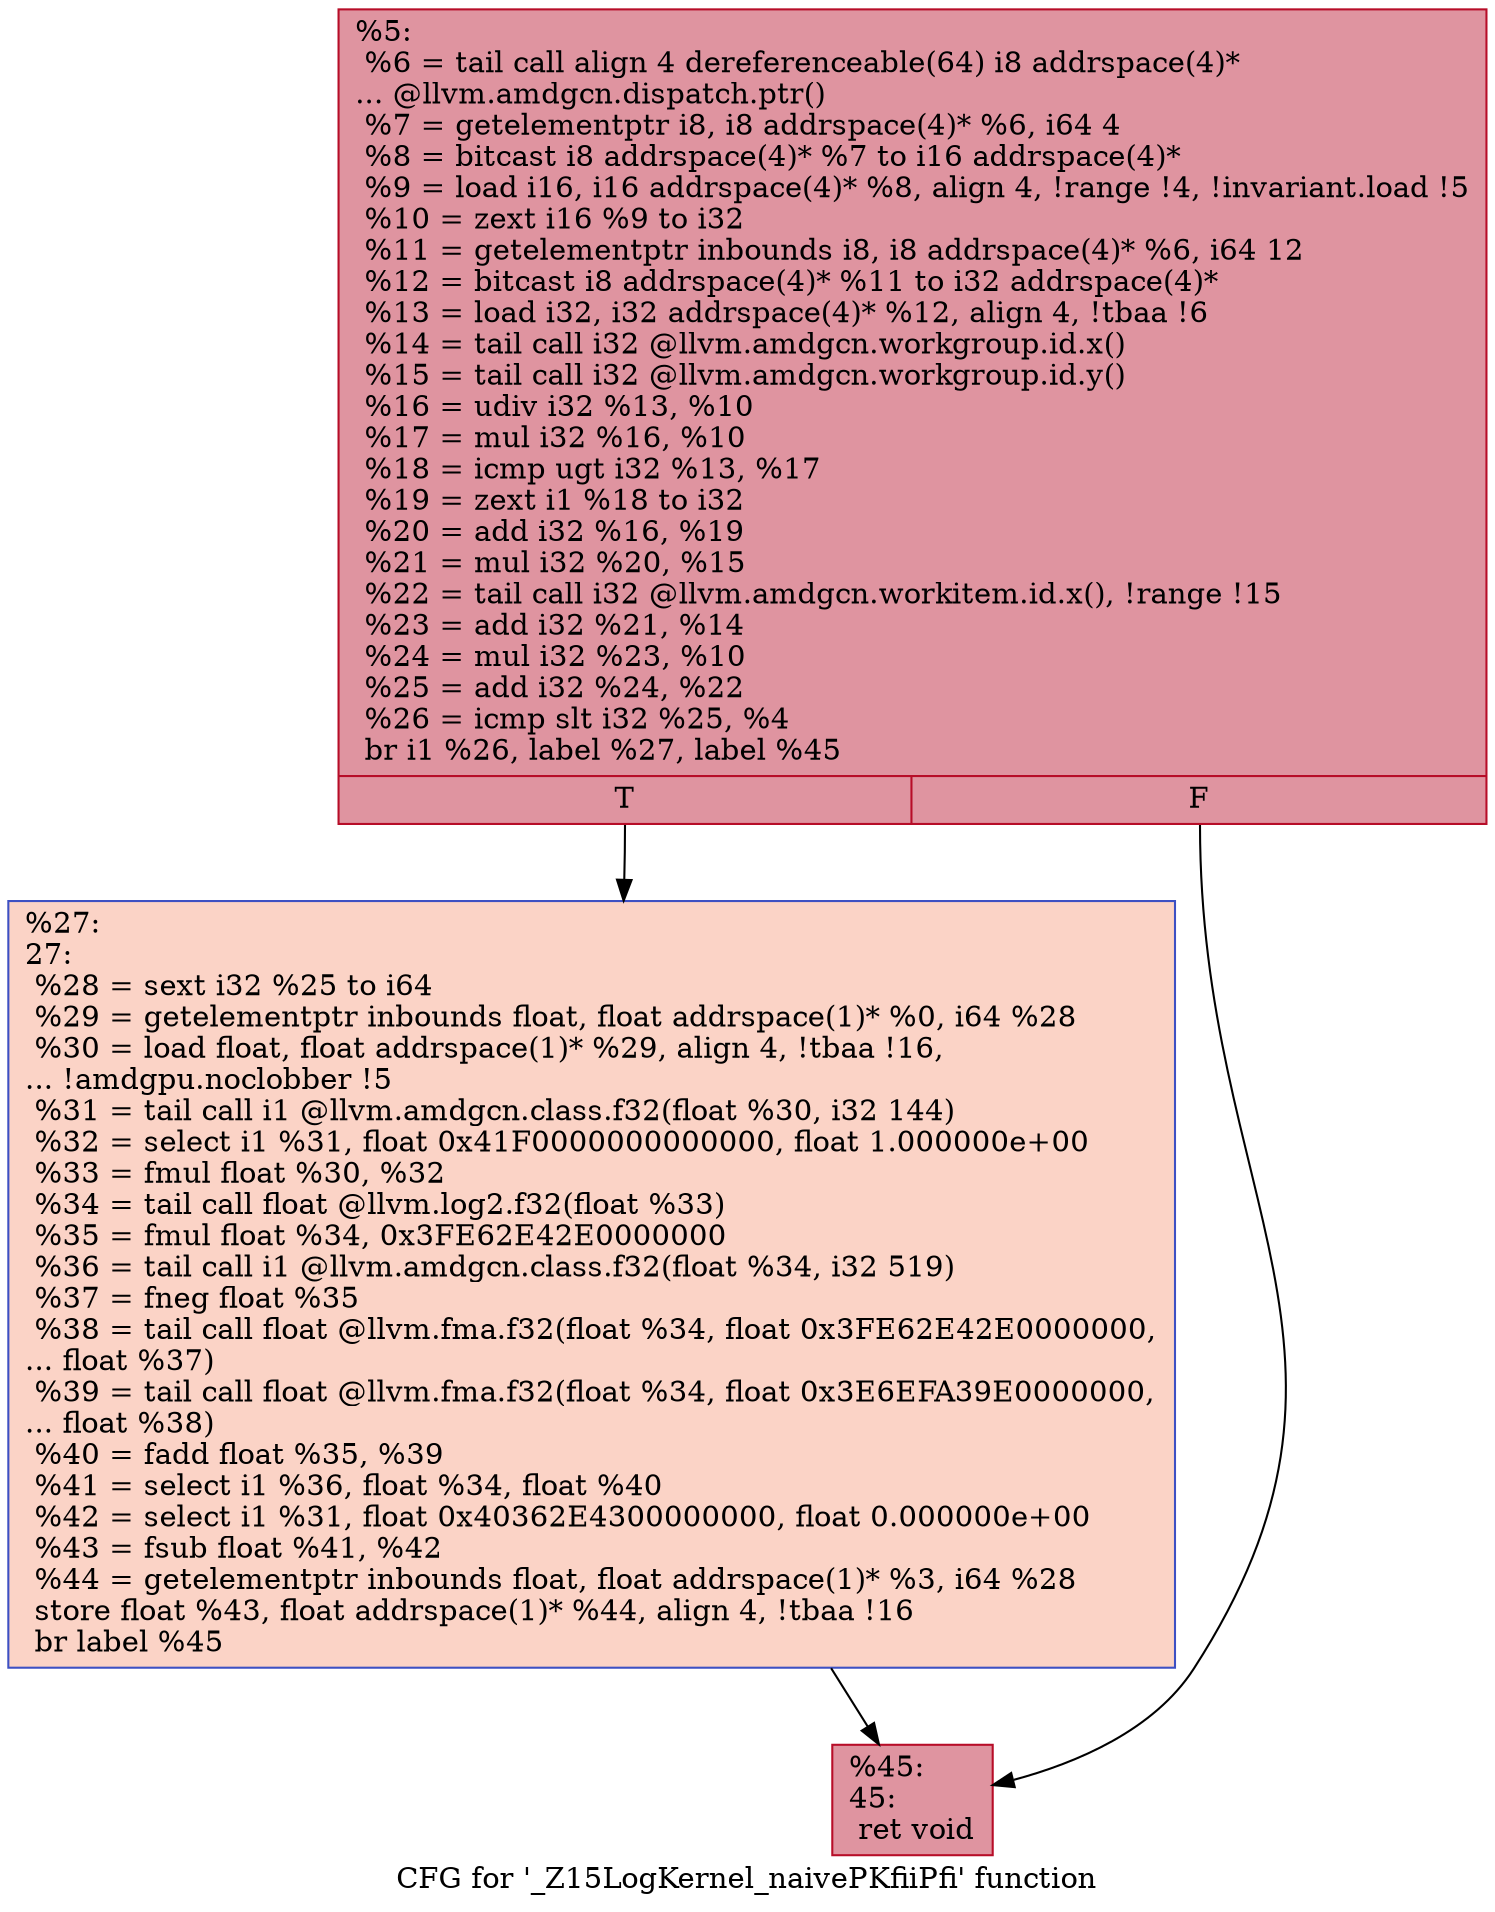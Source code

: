 digraph "CFG for '_Z15LogKernel_naivePKfiiPfi' function" {
	label="CFG for '_Z15LogKernel_naivePKfiiPfi' function";

	Node0x463b980 [shape=record,color="#b70d28ff", style=filled, fillcolor="#b70d2870",label="{%5:\l  %6 = tail call align 4 dereferenceable(64) i8 addrspace(4)*\l... @llvm.amdgcn.dispatch.ptr()\l  %7 = getelementptr i8, i8 addrspace(4)* %6, i64 4\l  %8 = bitcast i8 addrspace(4)* %7 to i16 addrspace(4)*\l  %9 = load i16, i16 addrspace(4)* %8, align 4, !range !4, !invariant.load !5\l  %10 = zext i16 %9 to i32\l  %11 = getelementptr inbounds i8, i8 addrspace(4)* %6, i64 12\l  %12 = bitcast i8 addrspace(4)* %11 to i32 addrspace(4)*\l  %13 = load i32, i32 addrspace(4)* %12, align 4, !tbaa !6\l  %14 = tail call i32 @llvm.amdgcn.workgroup.id.x()\l  %15 = tail call i32 @llvm.amdgcn.workgroup.id.y()\l  %16 = udiv i32 %13, %10\l  %17 = mul i32 %16, %10\l  %18 = icmp ugt i32 %13, %17\l  %19 = zext i1 %18 to i32\l  %20 = add i32 %16, %19\l  %21 = mul i32 %20, %15\l  %22 = tail call i32 @llvm.amdgcn.workitem.id.x(), !range !15\l  %23 = add i32 %21, %14\l  %24 = mul i32 %23, %10\l  %25 = add i32 %24, %22\l  %26 = icmp slt i32 %25, %4\l  br i1 %26, label %27, label %45\l|{<s0>T|<s1>F}}"];
	Node0x463b980:s0 -> Node0x463e190;
	Node0x463b980:s1 -> Node0x463e220;
	Node0x463e190 [shape=record,color="#3d50c3ff", style=filled, fillcolor="#f59c7d70",label="{%27:\l27:                                               \l  %28 = sext i32 %25 to i64\l  %29 = getelementptr inbounds float, float addrspace(1)* %0, i64 %28\l  %30 = load float, float addrspace(1)* %29, align 4, !tbaa !16,\l... !amdgpu.noclobber !5\l  %31 = tail call i1 @llvm.amdgcn.class.f32(float %30, i32 144)\l  %32 = select i1 %31, float 0x41F0000000000000, float 1.000000e+00\l  %33 = fmul float %30, %32\l  %34 = tail call float @llvm.log2.f32(float %33)\l  %35 = fmul float %34, 0x3FE62E42E0000000\l  %36 = tail call i1 @llvm.amdgcn.class.f32(float %34, i32 519)\l  %37 = fneg float %35\l  %38 = tail call float @llvm.fma.f32(float %34, float 0x3FE62E42E0000000,\l... float %37)\l  %39 = tail call float @llvm.fma.f32(float %34, float 0x3E6EFA39E0000000,\l... float %38)\l  %40 = fadd float %35, %39\l  %41 = select i1 %36, float %34, float %40\l  %42 = select i1 %31, float 0x40362E4300000000, float 0.000000e+00\l  %43 = fsub float %41, %42\l  %44 = getelementptr inbounds float, float addrspace(1)* %3, i64 %28\l  store float %43, float addrspace(1)* %44, align 4, !tbaa !16\l  br label %45\l}"];
	Node0x463e190 -> Node0x463e220;
	Node0x463e220 [shape=record,color="#b70d28ff", style=filled, fillcolor="#b70d2870",label="{%45:\l45:                                               \l  ret void\l}"];
}

